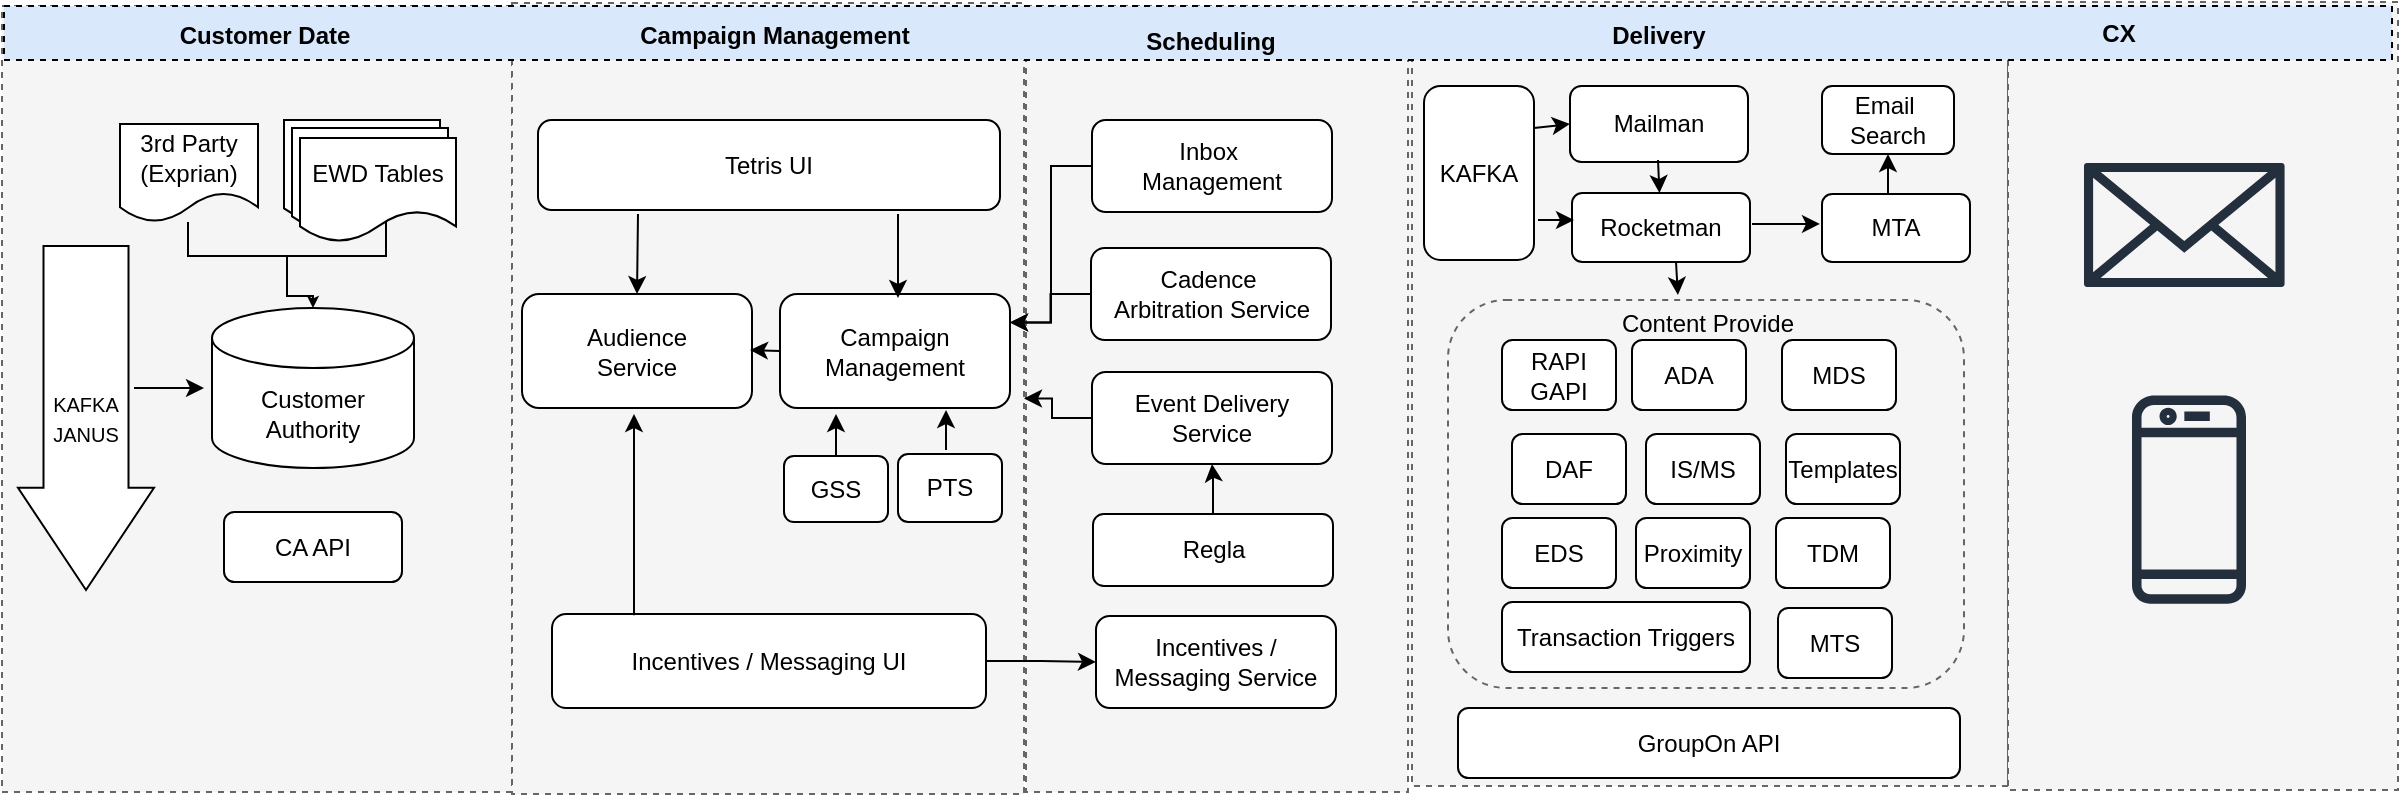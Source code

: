 <mxfile version="21.2.1" type="github">
  <diagram name="Page-1" id="Lz_fDV-i-URHCqXSQMY3">
    <mxGraphModel dx="1642" dy="653" grid="0" gridSize="10" guides="1" tooltips="1" connect="1" arrows="1" fold="1" page="0" pageScale="1" pageWidth="827" pageHeight="1169" math="0" shadow="0">
      <root>
        <mxCell id="0" />
        <mxCell id="1" parent="0" />
        <mxCell id="82uZkpm6EmRffI6DWN4r-1" value="" style="rounded=0;whiteSpace=wrap;html=1;fillColor=#f5f5f5;fontColor=#333333;strokeColor=none;" vertex="1" parent="1">
          <mxGeometry x="-142" y="96" width="1128" height="379" as="geometry" />
        </mxCell>
        <mxCell id="82uZkpm6EmRffI6DWN4r-5" value="" style="rounded=0;whiteSpace=wrap;html=1;fillColor=#f5f5f5;fontColor=#333333;strokeColor=#666666;dashed=1;" vertex="1" parent="1">
          <mxGeometry x="-164" y="96" width="255" height="393" as="geometry" />
        </mxCell>
        <mxCell id="82uZkpm6EmRffI6DWN4r-7" value="" style="rounded=0;whiteSpace=wrap;html=1;fillColor=#f5f5f5;fontColor=#333333;strokeColor=#666666;dashed=1;" vertex="1" parent="1">
          <mxGeometry x="91" y="94.5" width="256" height="395.5" as="geometry" />
        </mxCell>
        <mxCell id="82uZkpm6EmRffI6DWN4r-8" value="" style="rounded=0;whiteSpace=wrap;html=1;fillColor=#f5f5f5;fontColor=#333333;strokeColor=#666666;dashed=1;" vertex="1" parent="1">
          <mxGeometry x="348" y="96" width="191" height="393" as="geometry" />
        </mxCell>
        <mxCell id="82uZkpm6EmRffI6DWN4r-9" value="" style="rounded=0;whiteSpace=wrap;html=1;fillColor=#f5f5f5;fontColor=#333333;strokeColor=#666666;dashed=1;" vertex="1" parent="1">
          <mxGeometry x="541" y="94" width="298" height="392" as="geometry" />
        </mxCell>
        <mxCell id="82uZkpm6EmRffI6DWN4r-10" value="" style="rounded=0;whiteSpace=wrap;html=1;fillColor=#f5f5f5;fontColor=#333333;strokeColor=#666666;dashed=1;" vertex="1" parent="1">
          <mxGeometry x="839" y="94" width="195" height="394" as="geometry" />
        </mxCell>
        <mxCell id="82uZkpm6EmRffI6DWN4r-11" value="" style="rounded=0;whiteSpace=wrap;html=1;fillColor=#dae8fc;strokeColor=default;dashed=1;" vertex="1" parent="1">
          <mxGeometry x="-163" y="96" width="1194" height="27" as="geometry" />
        </mxCell>
        <mxCell id="82uZkpm6EmRffI6DWN4r-12" value="Customer Date" style="text;html=1;strokeColor=none;fillColor=none;align=center;verticalAlign=middle;whiteSpace=wrap;rounded=0;fontStyle=1" vertex="1" parent="1">
          <mxGeometry x="-83" y="96" width="101" height="30" as="geometry" />
        </mxCell>
        <mxCell id="82uZkpm6EmRffI6DWN4r-14" value="Campaign Management" style="text;html=1;strokeColor=none;fillColor=none;align=center;verticalAlign=middle;whiteSpace=wrap;rounded=0;fontStyle=1" vertex="1" parent="1">
          <mxGeometry x="149" y="96" width="147" height="30" as="geometry" />
        </mxCell>
        <mxCell id="82uZkpm6EmRffI6DWN4r-15" value="Scheduling" style="text;html=1;strokeColor=none;fillColor=none;align=center;verticalAlign=middle;whiteSpace=wrap;rounded=0;fontStyle=1" vertex="1" parent="1">
          <mxGeometry x="367" y="99" width="147" height="30" as="geometry" />
        </mxCell>
        <mxCell id="82uZkpm6EmRffI6DWN4r-16" value="Delivery" style="text;html=1;strokeColor=none;fillColor=none;align=center;verticalAlign=middle;whiteSpace=wrap;rounded=0;fontStyle=1" vertex="1" parent="1">
          <mxGeometry x="591" y="96" width="147" height="30" as="geometry" />
        </mxCell>
        <mxCell id="82uZkpm6EmRffI6DWN4r-17" value="CX" style="text;html=1;strokeColor=none;fillColor=none;align=center;verticalAlign=middle;whiteSpace=wrap;rounded=0;fontStyle=1" vertex="1" parent="1">
          <mxGeometry x="821" y="94.5" width="147" height="30" as="geometry" />
        </mxCell>
        <mxCell id="82uZkpm6EmRffI6DWN4r-19" value="3rd Party (Exprian)" style="shape=document;whiteSpace=wrap;html=1;boundedLbl=1;" vertex="1" parent="1">
          <mxGeometry x="-105" y="155" width="69" height="49" as="geometry" />
        </mxCell>
        <mxCell id="82uZkpm6EmRffI6DWN4r-20" value="Customer &lt;br&gt;Authority" style="shape=cylinder3;whiteSpace=wrap;html=1;boundedLbl=1;backgroundOutline=1;size=15;" vertex="1" parent="1">
          <mxGeometry x="-59" y="247" width="101" height="80" as="geometry" />
        </mxCell>
        <mxCell id="82uZkpm6EmRffI6DWN4r-21" value="CA API" style="rounded=1;whiteSpace=wrap;html=1;" vertex="1" parent="1">
          <mxGeometry x="-53" y="349" width="89" height="35" as="geometry" />
        </mxCell>
        <mxCell id="82uZkpm6EmRffI6DWN4r-22" value="" style="shape=document;whiteSpace=wrap;html=1;boundedLbl=1;" vertex="1" parent="1">
          <mxGeometry x="-23" y="153" width="78" height="52" as="geometry" />
        </mxCell>
        <mxCell id="82uZkpm6EmRffI6DWN4r-23" value="" style="shape=document;whiteSpace=wrap;html=1;boundedLbl=1;" vertex="1" parent="1">
          <mxGeometry x="-19" y="157" width="78" height="52" as="geometry" />
        </mxCell>
        <mxCell id="82uZkpm6EmRffI6DWN4r-24" value="EWD Tables" style="shape=document;whiteSpace=wrap;html=1;boundedLbl=1;" vertex="1" parent="1">
          <mxGeometry x="-15" y="162" width="78" height="52" as="geometry" />
        </mxCell>
        <mxCell id="82uZkpm6EmRffI6DWN4r-26" value="" style="edgeStyle=orthogonalEdgeStyle;rounded=0;orthogonalLoop=1;jettySize=auto;html=1;endSize=3;" edge="1" parent="1" source="82uZkpm6EmRffI6DWN4r-25" target="82uZkpm6EmRffI6DWN4r-20">
          <mxGeometry relative="1" as="geometry" />
        </mxCell>
        <mxCell id="82uZkpm6EmRffI6DWN4r-25" value="" style="strokeWidth=1;html=1;shape=mxgraph.flowchart.annotation_1;align=left;pointerEvents=1;direction=north;spacing=1;fontSize=10;" vertex="1" parent="1">
          <mxGeometry x="-71" y="204" width="99" height="17" as="geometry" />
        </mxCell>
        <mxCell id="82uZkpm6EmRffI6DWN4r-29" value="" style="edgeStyle=orthogonalEdgeStyle;rounded=0;orthogonalLoop=1;jettySize=auto;html=1;" edge="1" parent="1">
          <mxGeometry relative="1" as="geometry">
            <mxPoint x="-98" y="287" as="sourcePoint" />
            <mxPoint x="-63" y="287" as="targetPoint" />
          </mxGeometry>
        </mxCell>
        <mxCell id="82uZkpm6EmRffI6DWN4r-28" value="&lt;font style=&quot;font-size: 10px;&quot;&gt;KAFKA JANUS&lt;/font&gt;" style="shape=singleArrow;direction=south;whiteSpace=wrap;html=1;arrowWidth=0.625;arrowSize=0.297;horizontal=1;verticalAlign=middle;labelPosition=center;verticalLabelPosition=middle;align=center;" vertex="1" parent="1">
          <mxGeometry x="-156" y="216" width="68" height="172" as="geometry" />
        </mxCell>
        <mxCell id="82uZkpm6EmRffI6DWN4r-31" value="Tetris UI" style="rounded=1;whiteSpace=wrap;html=1;" vertex="1" parent="1">
          <mxGeometry x="104" y="153" width="231" height="45" as="geometry" />
        </mxCell>
        <mxCell id="82uZkpm6EmRffI6DWN4r-32" value="Audience&lt;br&gt;Service" style="rounded=1;whiteSpace=wrap;html=1;" vertex="1" parent="1">
          <mxGeometry x="96" y="240" width="115" height="57" as="geometry" />
        </mxCell>
        <mxCell id="82uZkpm6EmRffI6DWN4r-33" value="Campaign Management" style="rounded=1;whiteSpace=wrap;html=1;" vertex="1" parent="1">
          <mxGeometry x="225" y="240" width="115" height="57" as="geometry" />
        </mxCell>
        <mxCell id="82uZkpm6EmRffI6DWN4r-34" value="GSS" style="rounded=1;whiteSpace=wrap;html=1;" vertex="1" parent="1">
          <mxGeometry x="227" y="321" width="52" height="33" as="geometry" />
        </mxCell>
        <mxCell id="82uZkpm6EmRffI6DWN4r-35" value="PTS" style="rounded=1;whiteSpace=wrap;html=1;" vertex="1" parent="1">
          <mxGeometry x="284" y="320" width="52" height="34" as="geometry" />
        </mxCell>
        <mxCell id="82uZkpm6EmRffI6DWN4r-36" value="" style="endArrow=classic;html=1;rounded=0;exitX=0.5;exitY=0;exitDx=0;exitDy=0;" edge="1" parent="1" source="82uZkpm6EmRffI6DWN4r-34">
          <mxGeometry width="50" height="50" relative="1" as="geometry">
            <mxPoint x="205" y="349" as="sourcePoint" />
            <mxPoint x="253" y="300" as="targetPoint" />
          </mxGeometry>
        </mxCell>
        <mxCell id="82uZkpm6EmRffI6DWN4r-37" value="" style="endArrow=classic;html=1;rounded=0;exitX=0.5;exitY=0;exitDx=0;exitDy=0;" edge="1" parent="1">
          <mxGeometry width="50" height="50" relative="1" as="geometry">
            <mxPoint x="308" y="318" as="sourcePoint" />
            <mxPoint x="308" y="298" as="targetPoint" />
          </mxGeometry>
        </mxCell>
        <mxCell id="82uZkpm6EmRffI6DWN4r-38" value="" style="endArrow=classic;html=1;rounded=0;entryX=0.5;entryY=0;entryDx=0;entryDy=0;" edge="1" parent="1" target="82uZkpm6EmRffI6DWN4r-32">
          <mxGeometry width="50" height="50" relative="1" as="geometry">
            <mxPoint x="154" y="200" as="sourcePoint" />
            <mxPoint x="206" y="159" as="targetPoint" />
          </mxGeometry>
        </mxCell>
        <mxCell id="82uZkpm6EmRffI6DWN4r-39" value="" style="endArrow=classic;html=1;rounded=0;entryX=0.5;entryY=0;entryDx=0;entryDy=0;" edge="1" parent="1">
          <mxGeometry width="50" height="50" relative="1" as="geometry">
            <mxPoint x="284" y="200" as="sourcePoint" />
            <mxPoint x="284" y="242" as="targetPoint" />
          </mxGeometry>
        </mxCell>
        <mxCell id="82uZkpm6EmRffI6DWN4r-41" value="" style="endArrow=classic;html=1;rounded=0;exitX=0;exitY=0.5;exitDx=0;exitDy=0;" edge="1" parent="1" source="82uZkpm6EmRffI6DWN4r-33">
          <mxGeometry width="50" height="50" relative="1" as="geometry">
            <mxPoint x="167" y="316" as="sourcePoint" />
            <mxPoint x="210" y="268" as="targetPoint" />
          </mxGeometry>
        </mxCell>
        <mxCell id="82uZkpm6EmRffI6DWN4r-83" value="" style="edgeStyle=orthogonalEdgeStyle;rounded=0;orthogonalLoop=1;jettySize=auto;html=1;" edge="1" parent="1" source="82uZkpm6EmRffI6DWN4r-42" target="82uZkpm6EmRffI6DWN4r-50">
          <mxGeometry relative="1" as="geometry" />
        </mxCell>
        <mxCell id="82uZkpm6EmRffI6DWN4r-42" value="Incentives / Messaging UI" style="rounded=1;whiteSpace=wrap;html=1;" vertex="1" parent="1">
          <mxGeometry x="111" y="400" width="217" height="47" as="geometry" />
        </mxCell>
        <mxCell id="82uZkpm6EmRffI6DWN4r-43" value="" style="endArrow=classic;html=1;rounded=0;exitX=0.189;exitY=0.014;exitDx=0;exitDy=0;exitPerimeter=0;" edge="1" parent="1" source="82uZkpm6EmRffI6DWN4r-42">
          <mxGeometry width="50" height="50" relative="1" as="geometry">
            <mxPoint x="104" y="349" as="sourcePoint" />
            <mxPoint x="152" y="300" as="targetPoint" />
          </mxGeometry>
        </mxCell>
        <mxCell id="82uZkpm6EmRffI6DWN4r-52" style="edgeStyle=orthogonalEdgeStyle;rounded=0;orthogonalLoop=1;jettySize=auto;html=1;entryX=1;entryY=0.25;entryDx=0;entryDy=0;" edge="1" parent="1" source="82uZkpm6EmRffI6DWN4r-44" target="82uZkpm6EmRffI6DWN4r-33">
          <mxGeometry relative="1" as="geometry" />
        </mxCell>
        <mxCell id="82uZkpm6EmRffI6DWN4r-44" value="Inbox&amp;nbsp;&lt;br&gt;Management" style="rounded=1;whiteSpace=wrap;html=1;" vertex="1" parent="1">
          <mxGeometry x="381" y="153" width="120" height="46" as="geometry" />
        </mxCell>
        <mxCell id="82uZkpm6EmRffI6DWN4r-53" style="edgeStyle=orthogonalEdgeStyle;rounded=0;orthogonalLoop=1;jettySize=auto;html=1;entryX=1;entryY=0.25;entryDx=0;entryDy=0;" edge="1" parent="1" source="82uZkpm6EmRffI6DWN4r-47" target="82uZkpm6EmRffI6DWN4r-33">
          <mxGeometry relative="1" as="geometry" />
        </mxCell>
        <mxCell id="82uZkpm6EmRffI6DWN4r-47" value="Cadence&amp;nbsp;&lt;br&gt;Arbitration Service" style="rounded=1;whiteSpace=wrap;html=1;" vertex="1" parent="1">
          <mxGeometry x="380.5" y="217" width="120" height="46" as="geometry" />
        </mxCell>
        <mxCell id="82uZkpm6EmRffI6DWN4r-55" style="edgeStyle=orthogonalEdgeStyle;rounded=0;orthogonalLoop=1;jettySize=auto;html=1;entryX=1;entryY=0.5;entryDx=0;entryDy=0;" edge="1" parent="1" source="82uZkpm6EmRffI6DWN4r-48" target="82uZkpm6EmRffI6DWN4r-7">
          <mxGeometry relative="1" as="geometry" />
        </mxCell>
        <mxCell id="82uZkpm6EmRffI6DWN4r-48" value="Event Delivery Service" style="rounded=1;whiteSpace=wrap;html=1;" vertex="1" parent="1">
          <mxGeometry x="381" y="279" width="120" height="46" as="geometry" />
        </mxCell>
        <mxCell id="82uZkpm6EmRffI6DWN4r-84" value="" style="edgeStyle=orthogonalEdgeStyle;rounded=0;orthogonalLoop=1;jettySize=auto;html=1;" edge="1" parent="1" source="82uZkpm6EmRffI6DWN4r-49" target="82uZkpm6EmRffI6DWN4r-48">
          <mxGeometry relative="1" as="geometry" />
        </mxCell>
        <mxCell id="82uZkpm6EmRffI6DWN4r-49" value="Regla" style="rounded=1;whiteSpace=wrap;html=1;" vertex="1" parent="1">
          <mxGeometry x="381.5" y="350" width="120" height="36" as="geometry" />
        </mxCell>
        <mxCell id="82uZkpm6EmRffI6DWN4r-50" value="Incentives / Messaging Service" style="rounded=1;whiteSpace=wrap;html=1;" vertex="1" parent="1">
          <mxGeometry x="383" y="401" width="120" height="46" as="geometry" />
        </mxCell>
        <mxCell id="82uZkpm6EmRffI6DWN4r-56" value="KAFKA" style="rounded=1;whiteSpace=wrap;html=1;" vertex="1" parent="1">
          <mxGeometry x="547" y="136" width="55" height="87" as="geometry" />
        </mxCell>
        <mxCell id="82uZkpm6EmRffI6DWN4r-57" value="Mailman" style="rounded=1;whiteSpace=wrap;html=1;" vertex="1" parent="1">
          <mxGeometry x="620" y="136" width="89" height="38" as="geometry" />
        </mxCell>
        <mxCell id="82uZkpm6EmRffI6DWN4r-58" value="MTA" style="rounded=1;whiteSpace=wrap;html=1;" vertex="1" parent="1">
          <mxGeometry x="746" y="190" width="74" height="34" as="geometry" />
        </mxCell>
        <mxCell id="82uZkpm6EmRffI6DWN4r-59" value="" style="rounded=1;whiteSpace=wrap;html=1;dashed=1;fillColor=#f5f5f5;fontColor=#333333;strokeColor=#666666;" vertex="1" parent="1">
          <mxGeometry x="559" y="243" width="258" height="194" as="geometry" />
        </mxCell>
        <mxCell id="82uZkpm6EmRffI6DWN4r-60" value="RAPI&lt;br&gt;GAPI" style="rounded=1;whiteSpace=wrap;html=1;" vertex="1" parent="1">
          <mxGeometry x="586" y="263" width="57" height="35" as="geometry" />
        </mxCell>
        <mxCell id="82uZkpm6EmRffI6DWN4r-61" value="ADA" style="rounded=1;whiteSpace=wrap;html=1;" vertex="1" parent="1">
          <mxGeometry x="651" y="263" width="57" height="35" as="geometry" />
        </mxCell>
        <mxCell id="82uZkpm6EmRffI6DWN4r-62" value="MDS" style="rounded=1;whiteSpace=wrap;html=1;" vertex="1" parent="1">
          <mxGeometry x="726" y="263" width="57" height="35" as="geometry" />
        </mxCell>
        <mxCell id="82uZkpm6EmRffI6DWN4r-63" value="DAF" style="rounded=1;whiteSpace=wrap;html=1;" vertex="1" parent="1">
          <mxGeometry x="591" y="310" width="57" height="35" as="geometry" />
        </mxCell>
        <mxCell id="82uZkpm6EmRffI6DWN4r-65" value="IS/MS" style="rounded=1;whiteSpace=wrap;html=1;" vertex="1" parent="1">
          <mxGeometry x="658" y="310" width="57" height="35" as="geometry" />
        </mxCell>
        <mxCell id="82uZkpm6EmRffI6DWN4r-66" value="Templates" style="rounded=1;whiteSpace=wrap;html=1;" vertex="1" parent="1">
          <mxGeometry x="728" y="310" width="57" height="35" as="geometry" />
        </mxCell>
        <mxCell id="82uZkpm6EmRffI6DWN4r-67" value="EDS" style="rounded=1;whiteSpace=wrap;html=1;" vertex="1" parent="1">
          <mxGeometry x="586" y="352" width="57" height="35" as="geometry" />
        </mxCell>
        <mxCell id="82uZkpm6EmRffI6DWN4r-68" value="Proximity" style="rounded=1;whiteSpace=wrap;html=1;" vertex="1" parent="1">
          <mxGeometry x="653" y="352" width="57" height="35" as="geometry" />
        </mxCell>
        <mxCell id="82uZkpm6EmRffI6DWN4r-69" value="TDM" style="rounded=1;whiteSpace=wrap;html=1;" vertex="1" parent="1">
          <mxGeometry x="723" y="352" width="57" height="35" as="geometry" />
        </mxCell>
        <mxCell id="82uZkpm6EmRffI6DWN4r-70" value="Transaction Triggers" style="rounded=1;whiteSpace=wrap;html=1;" vertex="1" parent="1">
          <mxGeometry x="586" y="394" width="124" height="35" as="geometry" />
        </mxCell>
        <mxCell id="82uZkpm6EmRffI6DWN4r-71" value="MTS" style="rounded=1;whiteSpace=wrap;html=1;" vertex="1" parent="1">
          <mxGeometry x="724" y="397" width="57" height="35" as="geometry" />
        </mxCell>
        <mxCell id="82uZkpm6EmRffI6DWN4r-72" value="Rocketman" style="rounded=1;whiteSpace=wrap;html=1;" vertex="1" parent="1">
          <mxGeometry x="621" y="189.5" width="89" height="34.5" as="geometry" />
        </mxCell>
        <mxCell id="82uZkpm6EmRffI6DWN4r-75" value="" style="endArrow=classic;html=1;rounded=0;entryX=0;entryY=0.5;entryDx=0;entryDy=0;" edge="1" parent="1" target="82uZkpm6EmRffI6DWN4r-57">
          <mxGeometry width="50" height="50" relative="1" as="geometry">
            <mxPoint x="602" y="157" as="sourcePoint" />
            <mxPoint x="652" y="112" as="targetPoint" />
          </mxGeometry>
        </mxCell>
        <mxCell id="82uZkpm6EmRffI6DWN4r-76" value="" style="endArrow=classic;html=1;rounded=0;entryX=0;entryY=0.5;entryDx=0;entryDy=0;" edge="1" parent="1">
          <mxGeometry width="50" height="50" relative="1" as="geometry">
            <mxPoint x="604" y="203" as="sourcePoint" />
            <mxPoint x="622" y="203" as="targetPoint" />
          </mxGeometry>
        </mxCell>
        <mxCell id="82uZkpm6EmRffI6DWN4r-77" value="" style="endArrow=classic;html=1;rounded=0;" edge="1" parent="1" target="82uZkpm6EmRffI6DWN4r-72">
          <mxGeometry width="50" height="50" relative="1" as="geometry">
            <mxPoint x="664" y="173" as="sourcePoint" />
            <mxPoint x="613" y="229" as="targetPoint" />
          </mxGeometry>
        </mxCell>
        <mxCell id="82uZkpm6EmRffI6DWN4r-81" value="" style="endArrow=classic;html=1;rounded=0;entryX=0.709;entryY=0.303;entryDx=0;entryDy=0;entryPerimeter=0;" edge="1" parent="1">
          <mxGeometry width="50" height="50" relative="1" as="geometry">
            <mxPoint x="711" y="205" as="sourcePoint" />
            <mxPoint x="744.991" y="204.988" as="targetPoint" />
          </mxGeometry>
        </mxCell>
        <mxCell id="82uZkpm6EmRffI6DWN4r-82" value="Email&amp;nbsp; Search" style="rounded=1;whiteSpace=wrap;html=1;" vertex="1" parent="1">
          <mxGeometry x="746" y="136" width="66" height="34" as="geometry" />
        </mxCell>
        <mxCell id="82uZkpm6EmRffI6DWN4r-85" value="GroupOn API" style="rounded=1;whiteSpace=wrap;html=1;" vertex="1" parent="1">
          <mxGeometry x="564" y="447" width="251" height="35" as="geometry" />
        </mxCell>
        <mxCell id="82uZkpm6EmRffI6DWN4r-88" value="" style="sketch=0;outlineConnect=0;fontColor=#232F3E;gradientColor=none;fillColor=#232F3D;strokeColor=none;dashed=0;verticalLabelPosition=bottom;verticalAlign=top;align=center;html=1;fontSize=12;fontStyle=0;aspect=fixed;pointerEvents=1;shape=mxgraph.aws4.mobile_client;" vertex="1" parent="1">
          <mxGeometry x="901" y="288.56" width="57" height="108.44" as="geometry" />
        </mxCell>
        <mxCell id="82uZkpm6EmRffI6DWN4r-90" value="" style="sketch=0;outlineConnect=0;fontColor=#232F3E;gradientColor=none;fillColor=#232F3D;strokeColor=none;dashed=0;verticalLabelPosition=bottom;verticalAlign=top;align=center;html=1;fontSize=12;fontStyle=0;aspect=fixed;pointerEvents=1;shape=mxgraph.aws4.email_2;" vertex="1" parent="1">
          <mxGeometry x="877" y="174" width="100.29" height="63" as="geometry" />
        </mxCell>
        <mxCell id="82uZkpm6EmRffI6DWN4r-92" value="Content Provide" style="text;html=1;strokeColor=none;fillColor=none;align=center;verticalAlign=middle;whiteSpace=wrap;rounded=0;" vertex="1" parent="1">
          <mxGeometry x="636" y="240" width="106" height="30" as="geometry" />
        </mxCell>
        <mxCell id="82uZkpm6EmRffI6DWN4r-93" value="" style="endArrow=classic;html=1;rounded=0;entryX=0.358;entryY=0.017;entryDx=0;entryDy=0;entryPerimeter=0;" edge="1" parent="1" target="82uZkpm6EmRffI6DWN4r-92">
          <mxGeometry width="50" height="50" relative="1" as="geometry">
            <mxPoint x="673" y="224" as="sourcePoint" />
            <mxPoint x="627" y="179" as="targetPoint" />
          </mxGeometry>
        </mxCell>
        <mxCell id="82uZkpm6EmRffI6DWN4r-97" value="" style="endArrow=classic;html=1;rounded=0;entryX=0.5;entryY=1;entryDx=0;entryDy=0;" edge="1" parent="1" target="82uZkpm6EmRffI6DWN4r-82">
          <mxGeometry width="50" height="50" relative="1" as="geometry">
            <mxPoint x="779" y="190" as="sourcePoint" />
            <mxPoint x="829" y="140" as="targetPoint" />
          </mxGeometry>
        </mxCell>
      </root>
    </mxGraphModel>
  </diagram>
</mxfile>
